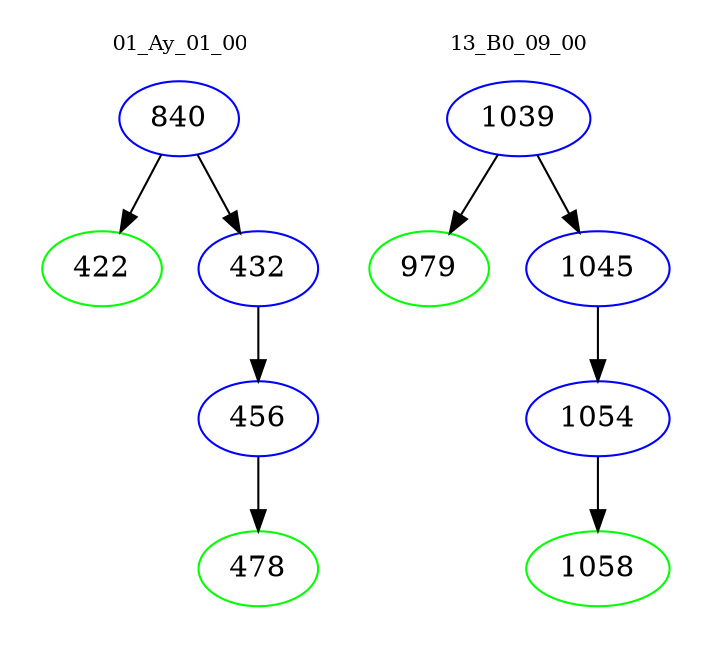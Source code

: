 digraph{
subgraph cluster_0 {
color = white
label = "01_Ay_01_00";
fontsize=10;
T0_840 [label="840", color="blue"]
T0_840 -> T0_422 [color="black"]
T0_422 [label="422", color="green"]
T0_840 -> T0_432 [color="black"]
T0_432 [label="432", color="blue"]
T0_432 -> T0_456 [color="black"]
T0_456 [label="456", color="blue"]
T0_456 -> T0_478 [color="black"]
T0_478 [label="478", color="green"]
}
subgraph cluster_1 {
color = white
label = "13_B0_09_00";
fontsize=10;
T1_1039 [label="1039", color="blue"]
T1_1039 -> T1_979 [color="black"]
T1_979 [label="979", color="green"]
T1_1039 -> T1_1045 [color="black"]
T1_1045 [label="1045", color="blue"]
T1_1045 -> T1_1054 [color="black"]
T1_1054 [label="1054", color="blue"]
T1_1054 -> T1_1058 [color="black"]
T1_1058 [label="1058", color="green"]
}
}
